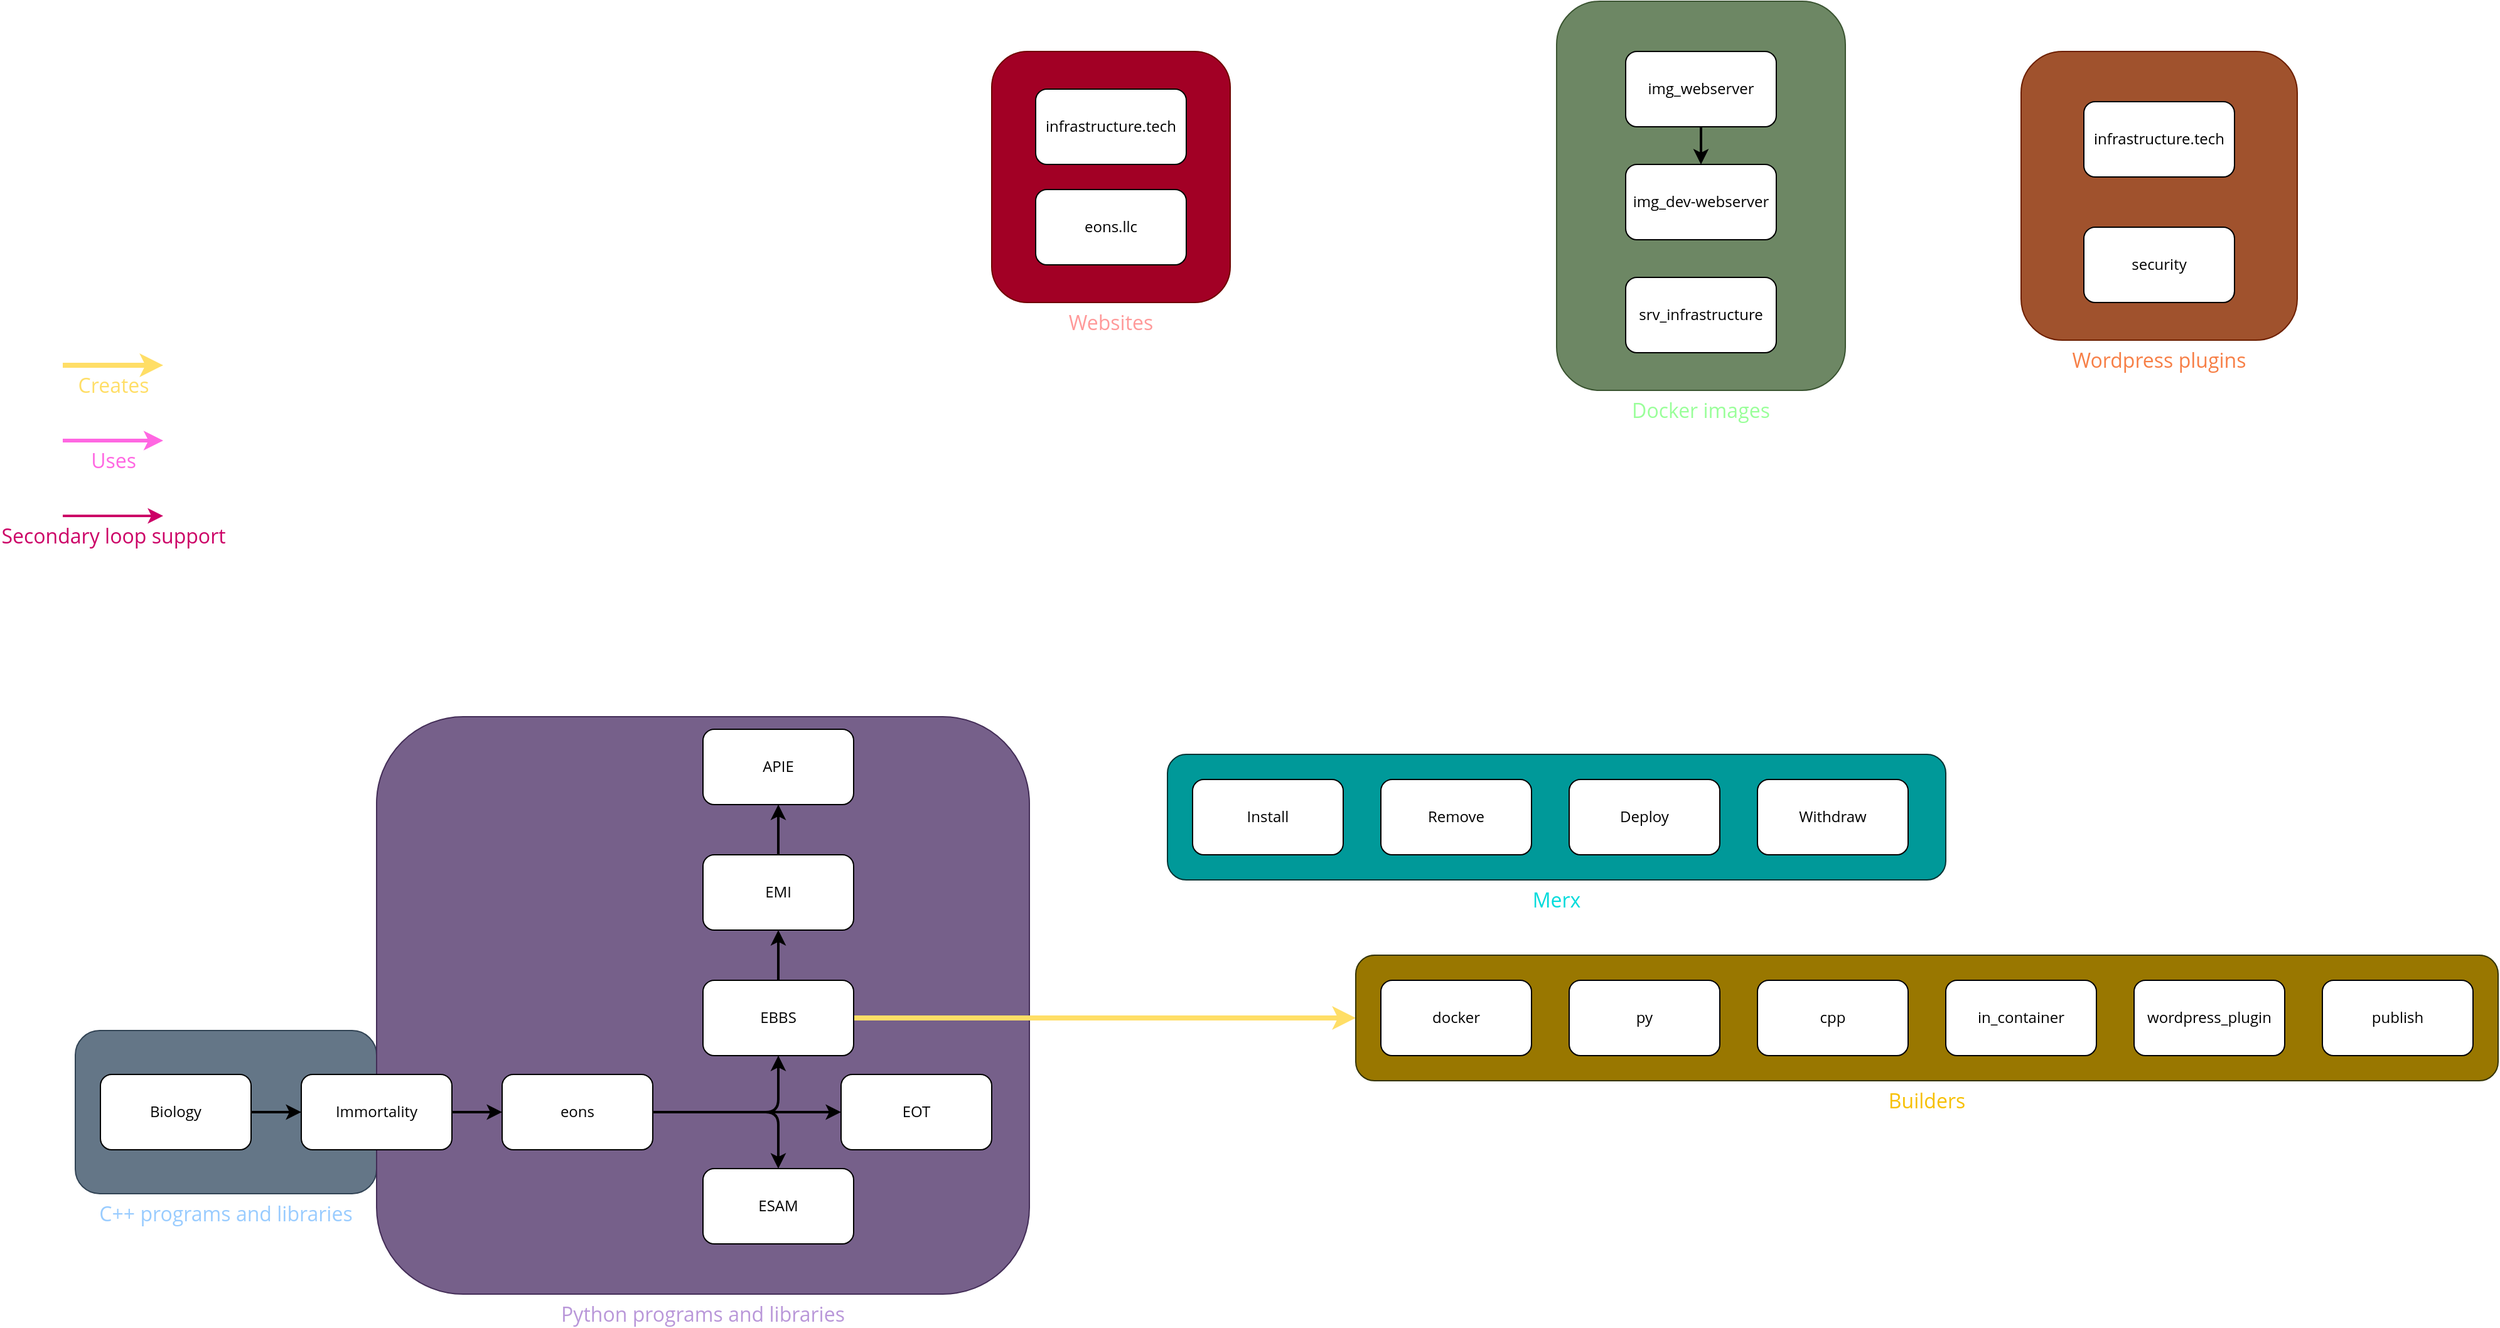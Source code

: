 <mxfile>
    <diagram id="HxWeZkBMZzglkSYcSrte" name="Page-1">
        <mxGraphModel dx="3058" dy="2053" grid="1" gridSize="10" guides="1" tooltips="1" connect="1" arrows="1" fold="1" page="1" pageScale="1" pageWidth="850" pageHeight="1100" background="none" math="0" shadow="0">
            <root>
                <mxCell id="0"/>
                <mxCell id="1" parent="0"/>
                <mxCell id="10" value="C++ programs and libraries" style="group;labelPosition=center;verticalLabelPosition=bottom;align=center;verticalAlign=top;fontSize=16;fontColor=#99CCFF;fontFamily=Open Sans;fontSource=https%3A%2F%2Ffonts.googleapis.com%2Fcss%3Ffamily%3DOpen%2BSans;" vertex="1" connectable="0" parent="1">
                    <mxGeometry x="-290" y="560" width="240" height="130" as="geometry"/>
                </mxCell>
                <mxCell id="11" value="" style="rounded=1;whiteSpace=wrap;html=1;fillColor=#647687;strokeColor=#314354;fontFamily=Open Sans;fontSource=https%3A%2F%2Ffonts.googleapis.com%2Fcss%3Ffamily%3DOpen%2BSans;fontColor=#ffffff;" vertex="1" parent="10">
                    <mxGeometry width="240" height="130" as="geometry"/>
                </mxCell>
                <mxCell id="2osQ3PGrTZjhwpNe1hat-15" value="Docker images" style="group;fontSize=16;labelPosition=center;verticalLabelPosition=bottom;align=center;verticalAlign=top;fontColor=#99FF99;fontFamily=Open Sans;fontSource=https%3A%2F%2Ffonts.googleapis.com%2Fcss%3Ffamily%3DOpen%2BSans;" parent="1" vertex="1" connectable="0">
                    <mxGeometry x="890" y="-260" width="230" height="310" as="geometry"/>
                </mxCell>
                <mxCell id="2osQ3PGrTZjhwpNe1hat-14" value="" style="rounded=1;whiteSpace=wrap;html=1;fillColor=#6d8764;strokeColor=#3A5431;fontFamily=Open Sans;fontSource=https%3A%2F%2Ffonts.googleapis.com%2Fcss%3Ffamily%3DOpen%2BSans;fontColor=#ffffff;" parent="2osQ3PGrTZjhwpNe1hat-15" vertex="1">
                    <mxGeometry width="230" height="310" as="geometry"/>
                </mxCell>
                <mxCell id="2osQ3PGrTZjhwpNe1hat-12" value="img_dev-webserver" style="rounded=1;whiteSpace=wrap;html=1;fontFamily=Open Sans;fontSource=https%3A%2F%2Ffonts.googleapis.com%2Fcss%3Ffamily%3DOpen%2BSans;" parent="2osQ3PGrTZjhwpNe1hat-15" vertex="1">
                    <mxGeometry x="55" y="130" width="120" height="60" as="geometry"/>
                </mxCell>
                <mxCell id="2osQ3PGrTZjhwpNe1hat-51" style="edgeStyle=orthogonalEdgeStyle;rounded=1;jumpStyle=arc;orthogonalLoop=1;jettySize=auto;html=1;exitX=0.5;exitY=1;exitDx=0;exitDy=0;entryX=0.5;entryY=0;entryDx=0;entryDy=0;fontSize=16;fontColor=#006600;strokeWidth=2;fontFamily=Open Sans;fontSource=https%3A%2F%2Ffonts.googleapis.com%2Fcss%3Ffamily%3DOpen%2BSans;" parent="2osQ3PGrTZjhwpNe1hat-15" source="2osQ3PGrTZjhwpNe1hat-13" target="2osQ3PGrTZjhwpNe1hat-12" edge="1">
                    <mxGeometry relative="1" as="geometry"/>
                </mxCell>
                <mxCell id="2osQ3PGrTZjhwpNe1hat-13" value="img_webserver" style="rounded=1;whiteSpace=wrap;html=1;fontFamily=Open Sans;fontSource=https%3A%2F%2Ffonts.googleapis.com%2Fcss%3Ffamily%3DOpen%2BSans;" parent="2osQ3PGrTZjhwpNe1hat-15" vertex="1">
                    <mxGeometry x="55" y="40" width="120" height="60" as="geometry"/>
                </mxCell>
                <mxCell id="2osQ3PGrTZjhwpNe1hat-64" value="srv_infrastructure" style="rounded=1;whiteSpace=wrap;html=1;fontFamily=Open Sans;fontSource=https%3A%2F%2Ffonts.googleapis.com%2Fcss%3Ffamily%3DOpen%2BSans;" parent="2osQ3PGrTZjhwpNe1hat-15" vertex="1">
                    <mxGeometry x="55" y="220" width="120" height="60" as="geometry"/>
                </mxCell>
                <mxCell id="2osQ3PGrTZjhwpNe1hat-28" value="Websites" style="group;fontColor=#FF9999;fontSize=16;labelPosition=center;verticalLabelPosition=bottom;align=center;verticalAlign=top;fontFamily=Open Sans;fontSource=https%3A%2F%2Ffonts.googleapis.com%2Fcss%3Ffamily%3DOpen%2BSans;" parent="1" vertex="1" connectable="0">
                    <mxGeometry x="440" y="-220" width="190" height="200" as="geometry"/>
                </mxCell>
                <mxCell id="2osQ3PGrTZjhwpNe1hat-27" value="" style="rounded=1;whiteSpace=wrap;html=1;fillColor=#a20025;strokeColor=#6F0000;fontFamily=Open Sans;fontSource=https%3A%2F%2Ffonts.googleapis.com%2Fcss%3Ffamily%3DOpen%2BSans;fontColor=#ffffff;" parent="2osQ3PGrTZjhwpNe1hat-28" vertex="1">
                    <mxGeometry width="190" height="200" as="geometry"/>
                </mxCell>
                <mxCell id="2osQ3PGrTZjhwpNe1hat-11" value="eons.llc" style="rounded=1;whiteSpace=wrap;html=1;fontFamily=Open Sans;fontSource=https%3A%2F%2Ffonts.googleapis.com%2Fcss%3Ffamily%3DOpen%2BSans;" parent="2osQ3PGrTZjhwpNe1hat-28" vertex="1">
                    <mxGeometry x="35" y="110" width="120" height="60" as="geometry"/>
                </mxCell>
                <mxCell id="2osQ3PGrTZjhwpNe1hat-26" value="infrastructure.tech" style="rounded=1;whiteSpace=wrap;html=1;fontFamily=Open Sans;fontSource=https%3A%2F%2Ffonts.googleapis.com%2Fcss%3Ffamily%3DOpen%2BSans;" parent="2osQ3PGrTZjhwpNe1hat-28" vertex="1">
                    <mxGeometry x="35" y="30" width="120" height="60" as="geometry"/>
                </mxCell>
                <mxCell id="2osQ3PGrTZjhwpNe1hat-74" value="&lt;font&gt;Uses&lt;/font&gt;" style="endArrow=classic;html=1;rounded=1;fontSize=16;fontColor=#FF67E2;strokeColor=#FF67E2;strokeWidth=3;jumpStyle=arc;labelPosition=center;verticalLabelPosition=bottom;align=center;verticalAlign=top;labelBackgroundColor=none;fontFamily=Open Sans;fontSource=https%3A%2F%2Ffonts.googleapis.com%2Fcss%3Ffamily%3DOpen%2BSans;" parent="1" edge="1">
                    <mxGeometry width="50" height="50" relative="1" as="geometry">
                        <mxPoint x="-300" y="90" as="sourcePoint"/>
                        <mxPoint x="-220" y="90" as="targetPoint"/>
                    </mxGeometry>
                </mxCell>
                <mxCell id="2osQ3PGrTZjhwpNe1hat-76" value="Creates" style="endArrow=classic;html=1;rounded=1;fontSize=16;fontColor=#FFDE66;strokeColor=#FFDE66;strokeWidth=4;jumpStyle=arc;labelPosition=center;verticalLabelPosition=bottom;align=center;verticalAlign=top;labelBackgroundColor=none;fontFamily=Open Sans;fontSource=https%3A%2F%2Ffonts.googleapis.com%2Fcss%3Ffamily%3DOpen%2BSans;" parent="1" edge="1">
                    <mxGeometry width="50" height="50" relative="1" as="geometry">
                        <mxPoint x="-300" y="30" as="sourcePoint"/>
                        <mxPoint x="-220" y="30" as="targetPoint"/>
                    </mxGeometry>
                </mxCell>
                <mxCell id="2osQ3PGrTZjhwpNe1hat-77" value="&lt;font&gt;Secondary loop support&lt;/font&gt;" style="endArrow=classic;html=1;rounded=1;fontSize=16;fontColor=#CC0066;strokeColor=#CC0066;strokeWidth=2;jumpStyle=arc;labelPosition=center;verticalLabelPosition=bottom;align=center;verticalAlign=top;labelBackgroundColor=none;fontFamily=Open Sans;fontSource=https%3A%2F%2Ffonts.googleapis.com%2Fcss%3Ffamily%3DOpen%2BSans;" parent="1" edge="1">
                    <mxGeometry width="50" height="50" relative="1" as="geometry">
                        <mxPoint x="-300" y="150" as="sourcePoint"/>
                        <mxPoint x="-220" y="150" as="targetPoint"/>
                    </mxGeometry>
                </mxCell>
                <mxCell id="2osQ3PGrTZjhwpNe1hat-78" value="&lt;font&gt;Dependency&lt;/font&gt;" style="endArrow=classic;html=1;rounded=1;fontSize=16;fontColor=#FFFFFF;strokeColor=#FFFFFF;strokeWidth=2;jumpStyle=arc;labelPosition=center;verticalLabelPosition=bottom;align=center;verticalAlign=top;labelBackgroundColor=none;fontFamily=Open Sans;fontSource=https%3A%2F%2Ffonts.googleapis.com%2Fcss%3Ffamily%3DOpen%2BSans;" parent="1" edge="1">
                    <mxGeometry width="50" height="50" relative="1" as="geometry">
                        <mxPoint x="-300" y="207" as="sourcePoint"/>
                        <mxPoint x="-220" y="207" as="targetPoint"/>
                    </mxGeometry>
                </mxCell>
                <mxCell id="2osQ3PGrTZjhwpNe1hat-22" value="Python programs and libraries" style="rounded=1;whiteSpace=wrap;html=1;fillColor=#76608a;strokeColor=#432D57;fontFamily=Open Sans;fontSource=https%3A%2F%2Ffonts.googleapis.com%2Fcss%3Ffamily%3DOpen%2BSans;fontColor=#B997D9;verticalAlign=top;labelPosition=center;verticalLabelPosition=bottom;align=center;fontSize=16;" parent="1" vertex="1">
                    <mxGeometry x="-50" y="310" width="520" height="460" as="geometry"/>
                </mxCell>
                <mxCell id="7" style="edgeStyle=none;html=1;strokeWidth=2;" edge="1" parent="1" source="2osQ3PGrTZjhwpNe1hat-1" target="6">
                    <mxGeometry relative="1" as="geometry"/>
                </mxCell>
                <mxCell id="17" style="edgeStyle=none;html=1;strokeWidth=4;fontSize=16;fontColor=#FFDE66;labelBackgroundColor=none;fontFamily=Open Sans;verticalAlign=top;strokeColor=#FFDE66;fontSource=https%3A%2F%2Ffonts.googleapis.com%2Fcss%3Ffamily%3DOpen%2BSans;" edge="1" parent="1" source="2osQ3PGrTZjhwpNe1hat-1" target="2osQ3PGrTZjhwpNe1hat-9">
                    <mxGeometry relative="1" as="geometry"/>
                </mxCell>
                <mxCell id="2osQ3PGrTZjhwpNe1hat-1" value="EBBS" style="rounded=1;whiteSpace=wrap;html=1;fontFamily=Open Sans;fontSource=https%3A%2F%2Ffonts.googleapis.com%2Fcss%3Ffamily%3DOpen%2BSans;" parent="1" vertex="1">
                    <mxGeometry x="210" y="520" width="120" height="60" as="geometry"/>
                </mxCell>
                <mxCell id="2osQ3PGrTZjhwpNe1hat-30" style="edgeStyle=orthogonalEdgeStyle;rounded=1;orthogonalLoop=1;jettySize=auto;html=1;exitX=1;exitY=0.5;exitDx=0;exitDy=0;entryX=0.5;entryY=1;entryDx=0;entryDy=0;strokeWidth=2;fontFamily=Open Sans;fontSource=https%3A%2F%2Ffonts.googleapis.com%2Fcss%3Ffamily%3DOpen%2BSans;" parent="1" source="2osQ3PGrTZjhwpNe1hat-2" target="2osQ3PGrTZjhwpNe1hat-1" edge="1">
                    <mxGeometry relative="1" as="geometry"/>
                </mxCell>
                <mxCell id="2osQ3PGrTZjhwpNe1hat-2" value="eons" style="rounded=1;whiteSpace=wrap;html=1;fontFamily=Open Sans;fontSource=https%3A%2F%2Ffonts.googleapis.com%2Fcss%3Ffamily%3DOpen%2BSans;" parent="1" vertex="1">
                    <mxGeometry x="50" y="595" width="120" height="60" as="geometry"/>
                </mxCell>
                <mxCell id="2osQ3PGrTZjhwpNe1hat-8" value="ESAM" style="rounded=1;whiteSpace=wrap;html=1;fontFamily=Open Sans;fontSource=https%3A%2F%2Ffonts.googleapis.com%2Fcss%3Ffamily%3DOpen%2BSans;" parent="1" vertex="1">
                    <mxGeometry x="210" y="670" width="120" height="60" as="geometry"/>
                </mxCell>
                <mxCell id="2osQ3PGrTZjhwpNe1hat-31" style="edgeStyle=orthogonalEdgeStyle;rounded=1;orthogonalLoop=1;jettySize=auto;html=1;exitX=1;exitY=0.5;exitDx=0;exitDy=0;entryX=0.5;entryY=0;entryDx=0;entryDy=0;strokeWidth=2;fontFamily=Open Sans;fontSource=https%3A%2F%2Ffonts.googleapis.com%2Fcss%3Ffamily%3DOpen%2BSans;" parent="1" source="2osQ3PGrTZjhwpNe1hat-2" target="2osQ3PGrTZjhwpNe1hat-8" edge="1">
                    <mxGeometry relative="1" as="geometry"/>
                </mxCell>
                <mxCell id="2osQ3PGrTZjhwpNe1hat-34" value="EOT" style="rounded=1;whiteSpace=wrap;html=1;fontFamily=Open Sans;fontSource=https%3A%2F%2Ffonts.googleapis.com%2Fcss%3Ffamily%3DOpen%2BSans;" parent="1" vertex="1">
                    <mxGeometry x="320" y="595" width="120" height="60" as="geometry"/>
                </mxCell>
                <mxCell id="2osQ3PGrTZjhwpNe1hat-35" style="edgeStyle=orthogonalEdgeStyle;rounded=1;orthogonalLoop=1;jettySize=auto;html=1;exitX=1;exitY=0.5;exitDx=0;exitDy=0;entryX=0;entryY=0.5;entryDx=0;entryDy=0;strokeWidth=2;fontFamily=Open Sans;fontSource=https%3A%2F%2Ffonts.googleapis.com%2Fcss%3Ffamily%3DOpen%2BSans;" parent="1" source="2osQ3PGrTZjhwpNe1hat-2" target="2osQ3PGrTZjhwpNe1hat-34" edge="1">
                    <mxGeometry relative="1" as="geometry"/>
                </mxCell>
                <mxCell id="4" style="edgeStyle=none;html=1;strokeWidth=2;" edge="1" parent="1" source="2" target="3">
                    <mxGeometry relative="1" as="geometry"/>
                </mxCell>
                <mxCell id="2" value="Biology" style="rounded=1;whiteSpace=wrap;html=1;fontFamily=Open Sans;fontSource=https%3A%2F%2Ffonts.googleapis.com%2Fcss%3Ffamily%3DOpen%2BSans;" vertex="1" parent="1">
                    <mxGeometry x="-270" y="595" width="120" height="60" as="geometry"/>
                </mxCell>
                <mxCell id="5" style="edgeStyle=none;html=1;strokeWidth=2;" edge="1" parent="1" source="3" target="2osQ3PGrTZjhwpNe1hat-2">
                    <mxGeometry relative="1" as="geometry"/>
                </mxCell>
                <mxCell id="3" value="Immortality" style="rounded=1;whiteSpace=wrap;html=1;fontFamily=Open Sans;fontSource=https%3A%2F%2Ffonts.googleapis.com%2Fcss%3Ffamily%3DOpen%2BSans;" vertex="1" parent="1">
                    <mxGeometry x="-110" y="595" width="120" height="60" as="geometry"/>
                </mxCell>
                <mxCell id="9" style="edgeStyle=none;html=1;strokeWidth=2;" edge="1" parent="1" source="6" target="8">
                    <mxGeometry relative="1" as="geometry"/>
                </mxCell>
                <mxCell id="6" value="EMI" style="rounded=1;whiteSpace=wrap;html=1;fontFamily=Open Sans;fontSource=https%3A%2F%2Ffonts.googleapis.com%2Fcss%3Ffamily%3DOpen%2BSans;" vertex="1" parent="1">
                    <mxGeometry x="210" y="420" width="120" height="60" as="geometry"/>
                </mxCell>
                <mxCell id="8" value="APIE" style="rounded=1;whiteSpace=wrap;html=1;fontFamily=Open Sans;fontSource=https%3A%2F%2Ffonts.googleapis.com%2Fcss%3Ffamily%3DOpen%2BSans;" vertex="1" parent="1">
                    <mxGeometry x="210" y="320" width="120" height="60" as="geometry"/>
                </mxCell>
                <mxCell id="14" value="" style="group" vertex="1" connectable="0" parent="1">
                    <mxGeometry x="1260" y="-220" width="220" height="230" as="geometry"/>
                </mxCell>
                <mxCell id="2osQ3PGrTZjhwpNe1hat-20" value="Wordpress plugins" style="rounded=1;whiteSpace=wrap;html=1;fillColor=#a0522d;strokeColor=#6D1F00;fontFamily=Open Sans;fontSource=https%3A%2F%2Ffonts.googleapis.com%2Fcss%3Ffamily%3DOpen%2BSans;fontColor=#F77F46;labelPosition=center;verticalLabelPosition=bottom;align=center;verticalAlign=top;fontSize=16;" parent="14" vertex="1">
                    <mxGeometry width="220" height="230" as="geometry"/>
                </mxCell>
                <mxCell id="2osQ3PGrTZjhwpNe1hat-17" value="infrastructure.tech" style="rounded=1;whiteSpace=wrap;html=1;fontFamily=Open Sans;fontSource=https%3A%2F%2Ffonts.googleapis.com%2Fcss%3Ffamily%3DOpen%2BSans;" parent="14" vertex="1">
                    <mxGeometry x="50" y="40" width="120" height="60" as="geometry"/>
                </mxCell>
                <mxCell id="2osQ3PGrTZjhwpNe1hat-18" value="security" style="rounded=1;whiteSpace=wrap;html=1;fontFamily=Open Sans;fontSource=https%3A%2F%2Ffonts.googleapis.com%2Fcss%3Ffamily%3DOpen%2BSans;" parent="14" vertex="1">
                    <mxGeometry x="50" y="140" width="120" height="60" as="geometry"/>
                </mxCell>
                <mxCell id="27" value="" style="group" vertex="1" connectable="0" parent="1">
                    <mxGeometry x="730" y="500" width="910" height="100" as="geometry"/>
                </mxCell>
                <mxCell id="2osQ3PGrTZjhwpNe1hat-9" value="Builders" style="rounded=1;whiteSpace=wrap;html=1;fillColor=#997700;strokeColor=#333300;fontFamily=Open Sans;fontSource=https%3A%2F%2Ffonts.googleapis.com%2Fcss%3Ffamily%3DOpen%2BSans;fontColor=#F7C000;rotation=0;labelPosition=center;verticalLabelPosition=bottom;align=center;verticalAlign=top;fontSize=16;" parent="27" vertex="1">
                    <mxGeometry width="910" height="100" as="geometry"/>
                </mxCell>
                <mxCell id="2osQ3PGrTZjhwpNe1hat-3" value="docker" style="rounded=1;whiteSpace=wrap;html=1;fontFamily=Open Sans;fontSource=https%3A%2F%2Ffonts.googleapis.com%2Fcss%3Ffamily%3DOpen%2BSans;" parent="27" vertex="1">
                    <mxGeometry x="20" y="20" width="120" height="60" as="geometry"/>
                </mxCell>
                <mxCell id="2osQ3PGrTZjhwpNe1hat-4" value="py" style="rounded=1;whiteSpace=wrap;html=1;fontFamily=Open Sans;fontSource=https%3A%2F%2Ffonts.googleapis.com%2Fcss%3Ffamily%3DOpen%2BSans;" parent="27" vertex="1">
                    <mxGeometry x="170" y="20" width="120" height="60" as="geometry"/>
                </mxCell>
                <mxCell id="2osQ3PGrTZjhwpNe1hat-5" value="cpp" style="rounded=1;whiteSpace=wrap;html=1;fontFamily=Open Sans;fontSource=https%3A%2F%2Ffonts.googleapis.com%2Fcss%3Ffamily%3DOpen%2BSans;" parent="27" vertex="1">
                    <mxGeometry x="320" y="20" width="120" height="60" as="geometry"/>
                </mxCell>
                <mxCell id="2osQ3PGrTZjhwpNe1hat-6" value="in_container" style="rounded=1;whiteSpace=wrap;html=1;fontFamily=Open Sans;fontSource=https%3A%2F%2Ffonts.googleapis.com%2Fcss%3Ffamily%3DOpen%2BSans;" parent="27" vertex="1">
                    <mxGeometry x="470" y="20" width="120" height="60" as="geometry"/>
                </mxCell>
                <mxCell id="2osQ3PGrTZjhwpNe1hat-7" value="wordpress_plugin" style="rounded=1;whiteSpace=wrap;html=1;fontFamily=Open Sans;fontSource=https%3A%2F%2Ffonts.googleapis.com%2Fcss%3Ffamily%3DOpen%2BSans;" parent="27" vertex="1">
                    <mxGeometry x="620" y="20" width="120" height="60" as="geometry"/>
                </mxCell>
                <mxCell id="2osQ3PGrTZjhwpNe1hat-79" value="publish" style="rounded=1;whiteSpace=wrap;html=1;fontFamily=Open Sans;fontSource=https%3A%2F%2Ffonts.googleapis.com%2Fcss%3Ffamily%3DOpen%2BSans;" parent="27" vertex="1">
                    <mxGeometry x="770" y="20" width="120" height="60" as="geometry"/>
                </mxCell>
                <mxCell id="28" value="" style="group" vertex="1" connectable="0" parent="1">
                    <mxGeometry x="580" y="340" width="620" height="100" as="geometry"/>
                </mxCell>
                <mxCell id="20" value="Merx" style="rounded=1;whiteSpace=wrap;html=1;fillColor=#009999;strokeColor=#003333;fontFamily=Open Sans;fontSource=https%3A%2F%2Ffonts.googleapis.com%2Fcss%3Ffamily%3DOpen%2BSans;fontColor=#00DBDB;rotation=0;labelPosition=center;verticalLabelPosition=bottom;align=center;verticalAlign=top;fontSize=16;" vertex="1" parent="28">
                    <mxGeometry width="620" height="100" as="geometry"/>
                </mxCell>
                <mxCell id="21" value="Install" style="rounded=1;whiteSpace=wrap;html=1;fontFamily=Open Sans;fontSource=https%3A%2F%2Ffonts.googleapis.com%2Fcss%3Ffamily%3DOpen%2BSans;" vertex="1" parent="28">
                    <mxGeometry x="20" y="20" width="120" height="60" as="geometry"/>
                </mxCell>
                <mxCell id="22" value="Remove" style="rounded=1;whiteSpace=wrap;html=1;fontFamily=Open Sans;fontSource=https%3A%2F%2Ffonts.googleapis.com%2Fcss%3Ffamily%3DOpen%2BSans;" vertex="1" parent="28">
                    <mxGeometry x="170" y="20" width="120" height="60" as="geometry"/>
                </mxCell>
                <mxCell id="23" value="Deploy" style="rounded=1;whiteSpace=wrap;html=1;fontFamily=Open Sans;fontSource=https%3A%2F%2Ffonts.googleapis.com%2Fcss%3Ffamily%3DOpen%2BSans;" vertex="1" parent="28">
                    <mxGeometry x="320" y="20" width="120" height="60" as="geometry"/>
                </mxCell>
                <mxCell id="24" value="Withdraw" style="rounded=1;whiteSpace=wrap;html=1;fontFamily=Open Sans;fontSource=https%3A%2F%2Ffonts.googleapis.com%2Fcss%3Ffamily%3DOpen%2BSans;" vertex="1" parent="28">
                    <mxGeometry x="470" y="20" width="120" height="60" as="geometry"/>
                </mxCell>
            </root>
        </mxGraphModel>
    </diagram>
</mxfile>